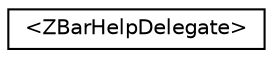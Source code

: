 digraph G
{
  edge [fontname="Helvetica",fontsize="10",labelfontname="Helvetica",labelfontsize="10"];
  node [fontname="Helvetica",fontsize="10",shape=record];
  rankdir=LR;
  Node1 [label="\<ZBarHelpDelegate\>",height=0.2,width=0.4,color="black", fillcolor="white", style="filled",URL="$protocol_z_bar_help_delegate-p.html"];
}
